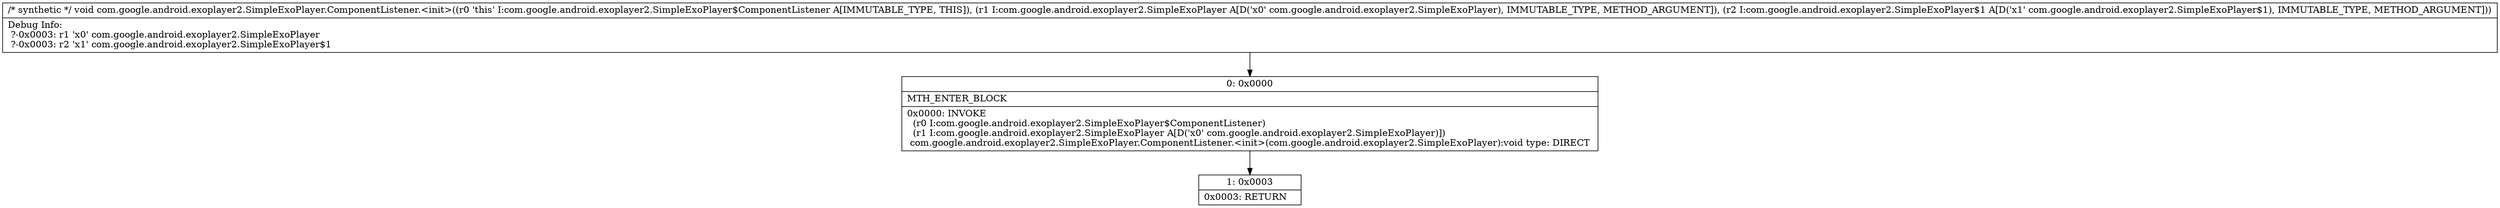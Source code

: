 digraph "CFG forcom.google.android.exoplayer2.SimpleExoPlayer.ComponentListener.\<init\>(Lcom\/google\/android\/exoplayer2\/SimpleExoPlayer;Lcom\/google\/android\/exoplayer2\/SimpleExoPlayer$1;)V" {
Node_0 [shape=record,label="{0\:\ 0x0000|MTH_ENTER_BLOCK\l|0x0000: INVOKE  \l  (r0 I:com.google.android.exoplayer2.SimpleExoPlayer$ComponentListener)\l  (r1 I:com.google.android.exoplayer2.SimpleExoPlayer A[D('x0' com.google.android.exoplayer2.SimpleExoPlayer)])\l com.google.android.exoplayer2.SimpleExoPlayer.ComponentListener.\<init\>(com.google.android.exoplayer2.SimpleExoPlayer):void type: DIRECT \l}"];
Node_1 [shape=record,label="{1\:\ 0x0003|0x0003: RETURN   \l}"];
MethodNode[shape=record,label="{\/* synthetic *\/ void com.google.android.exoplayer2.SimpleExoPlayer.ComponentListener.\<init\>((r0 'this' I:com.google.android.exoplayer2.SimpleExoPlayer$ComponentListener A[IMMUTABLE_TYPE, THIS]), (r1 I:com.google.android.exoplayer2.SimpleExoPlayer A[D('x0' com.google.android.exoplayer2.SimpleExoPlayer), IMMUTABLE_TYPE, METHOD_ARGUMENT]), (r2 I:com.google.android.exoplayer2.SimpleExoPlayer$1 A[D('x1' com.google.android.exoplayer2.SimpleExoPlayer$1), IMMUTABLE_TYPE, METHOD_ARGUMENT]))  | Debug Info:\l  ?\-0x0003: r1 'x0' com.google.android.exoplayer2.SimpleExoPlayer\l  ?\-0x0003: r2 'x1' com.google.android.exoplayer2.SimpleExoPlayer$1\l}"];
MethodNode -> Node_0;
Node_0 -> Node_1;
}

